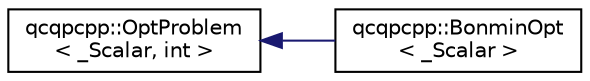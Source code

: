 digraph "Graphical Class Hierarchy"
{
  edge [fontname="Helvetica",fontsize="10",labelfontname="Helvetica",labelfontsize="10"];
  node [fontname="Helvetica",fontsize="10",shape=record];
  rankdir="LR";
  Node1 [label="qcqpcpp::OptProblem\l\< _Scalar, int \>",height=0.2,width=0.4,color="black", fillcolor="white", style="filled",URL="$classqcqpcpp_1_1_opt_problem.html"];
  Node1 -> Node2 [dir="back",color="midnightblue",fontsize="10",style="solid",fontname="Helvetica"];
  Node2 [label="qcqpcpp::BonminOpt\l\< _Scalar \>",height=0.2,width=0.4,color="black", fillcolor="white", style="filled",URL="$classqcqpcpp_1_1_bonmin_opt.html"];
}
